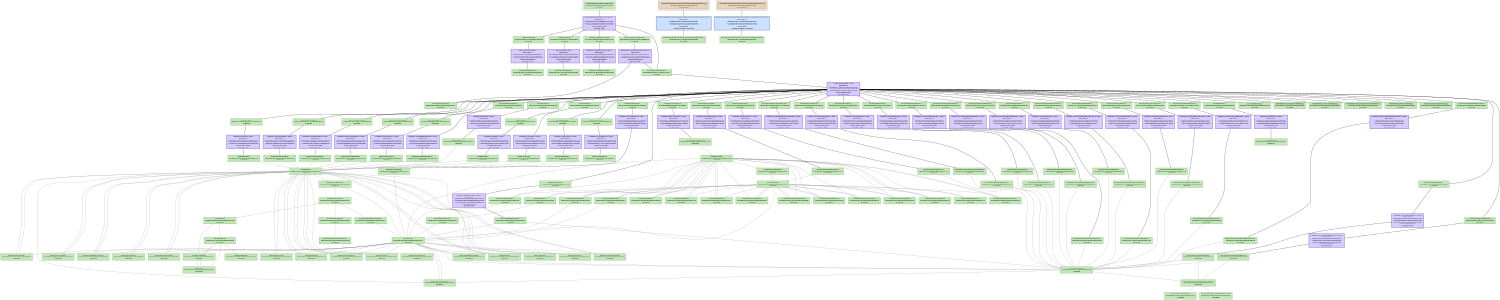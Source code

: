 digraph PsychHID {
   size = "10.000000,8.500000";
   concentrate = false;

   node [ shape = box, style = filled, color = "0.3 0.5 0.6", fillcolor = "0.3 0.2 0.9", fontname = "Monaco", fontsize = "9" ];
   n00001 [ label = "Development/PsychHID.mexmac.app\nf5cf3cdccd534f54af30023ac05c029f\nUpToDate", peripheries = 3 ];
   n00002 [ label = "Contents/Info.plist\n7accb5323d57c26a1459e80c5002bccf\nUpToDate" ];
   n00003 [ label = "PsychHID.build/Info.plist\n00000000435f11020000000000000296\nUpToDate" ];
   n00004 [ label = "Contents/PkgInfo\n9740fce0b1ea65f74a7917eba182fe85\nUpToDate" ];
   n00005 [ label = "PsychHID.build/PkgInfo\n00000000435f11020000000000000008\nUpToDate" ];
   n00006 [ label = "English.lproj/InfoPlist.strings\n79c7a301c880053f33000b4787661cf0\nUpToDate" ];
   n00007 [ label = "English.lproj/InfoPlist.strings\n00000000434c45840000000000000228\nUpToDate" ];
   n00008 [ label = "ppc/PsychError.o\n1e9ca33ca77d5c2545e670459568c3ee\nUpToDate" ];
   n00009 [ label = "Base/PsychError.c\n00000000434c4585000000000000563d\nUpToDate" ];
   n00010 [ label = "ppc/PsychRegisterProject.o\nf19c746f6439b6f004accea2702dd019\nUpToDate" ];
   n00011 [ label = "Base/PsychRegisterProject.c\n00000000434c458500000000000012e6\nUpToDate" ];
   n00012 [ label = "ppc/PsychHelp.o\n0e30a3d7ab67e386a0afec5665142070\nUpToDate" ];
   n00013 [ label = "Base/PsychHelp.c\n00000000434c811d00000000000005b8\nUpToDate" ];
   n00014 [ label = "ppc/MiniBox.o\n2c00cd26c5d45259f7991dbdcfb1514b\nUpToDate" ];
   n00015 [ label = "Base/MiniBox.c\n00000000434c45850000000000000f4f\nUpToDate" ];
   n00016 [ label = "ppc/PsychMemory.o\n9c42f60206d3f111a5197bb43099872e\nUpToDate" ];
   n00017 [ label = "Base/PsychMemory.c\n00000000434ca96200000000000003a4\nUpToDate" ];
   n00018 [ label = "ppc/ProjectTable.o\neaa73eaf9f5c309bd0f4af6516429e28\nUpToDate" ];
   n00019 [ label = "Base/ProjectTable.c\n00000000434c4585000000000000023a\nUpToDate" ];
   n00020 [ label = "ppc/PsychInit.o\n4f7b5a61a1e64ed8b87929283aeaa429\nUpToDate" ];
   n00021 [ label = "Base/PsychInit.c\n00000000434c45850000000000000759\nUpToDate" ];
   n00022 [ label = "ppc/PsychTimeGlue.o\n3951097df4ca2e06b4cfba6374fb6e93\nUpToDate" ];
   n00023 [ label = "Base/PsychTimeGlue.c\n000000004355ef98000000000000157f\nUpToDate" ];
   n00024 [ label = "ppc/PsychStructGlue.o\nbd6d128668bb883a1aa7441886efe5c1\nUpToDate" ];
   n00025 [ label = "Base/PsychStructGlue.c\n00000000434c45850000000000002bb8\nUpToDate" ];
   n00026 [ label = "ppc/PsychVersioning.o\n15cf82ef21ba126bf5c0c77eb6b58f6e\nUpToDate" ];
   n00027 [ label = "Base/PsychVersioning.c\n00000000435f11a800000000000014ee\nUpToDate" ];
   n00028 [ label = "ppc/MODULEVersion.o\nd12f368bdfebd47bfdda27f2129f8f86\nUpToDate" ];
   n00029 [ label = "Screen/MODULEVersion.c\n000000004356088a000000000000124e\nUpToDate" ];
   n00030 [ label = "ppc/PsychScriptingGlue.o\n7a05e28ead9bc5264e7a2cb08d4dac8f\nUpToDate" ];
   n00031 [ label = "Base/PsychScriptingGlue.c\n00000000434c458500000000000105c5\nUpToDate" ];
   n00032 [ label = "ppc/mexversion.o\n1e468c006ed28d3548d350ce6a879a9d\nUpToDate" ];
   n00033 [ label = "src/mexversion.c\n000000004332d94600000000000002d2\nUpToDate" ];
   n00034 [ label = "ppc/PsychAuthors.o\ne7f77d53d480ff9d2ebf5190427d6529\nUpToDate" ];
   n00035 [ label = "Base/PsychAuthors.c\n00000000434c81430000000000000d3b\nUpToDate" ];
   n00036 [ label = "ppc/PsychHIDErrors.o\nda96463f17ca36dbb3843fc96a8cccd6\nUpToDate" ];
   n00037 [ label = "PsychHID/PsychHIDErrors.c\n00000000434c80a00000000000001176\nUpToDate" ];
   n00038 [ label = "ppc/PsychHIDGetCalibratedState.o\ncebc62de0102d3b06de018c1872e72d8\nUpToDate" ];
   n00039 [ label = "PsychHID/PsychHIDGetCalibratedState.c\n00000000434c45850000000000000898\nUpToDate" ];
   n00040 [ label = "ppc/RegisterProject.o\n7b19ebf220ef6e1d2d5ddda2ed4d1816\nUpToDate" ];
   n00041 [ label = "PsychHID/RegisterProject.c\n00000000434efbc50000000000000868\nUpToDate" ];
   n00042 [ label = "ppc/PsychHIDSynopsis.o\n3bf6f033d054ebfac9188d9839036b9b\nUpToDate" ];
   n00043 [ label = "PsychHID/PsychHIDSynopsis.c\n00000000434c4585000000000000075f\nUpToDate" ];
   n00044 [ label = "ppc/PsychHIDSetReport.o\n4af206cf7b7bc6a0d992c462f74670dc\nUpToDate" ];
   n00045 [ label = "PsychHID/PsychHIDSetReport.c\n00000000434ca71200000000000013a3\nUpToDate" ];
   n00046 [ label = "ppc/PsychHIDKbWait.o\n68b758d1b754c34cb1f444a486b9421b\nUpToDate" ];
   n00047 [ label = "PsychHID/PsychHIDKbWait.c\n00000000434c458500000000000010f6\nUpToDate" ];
   n00048 [ label = "ppc/PsychHIDKbCheck.o\n67529fbe2ce85fc7aaf97c473cc80f32\nUpToDate" ];
   n00049 [ label = "PsychHID/PsychHIDKbCheck.c\n00000000434c4585000000000000101f\nUpToDate" ];
   n00050 [ label = "ppc/PsychHIDGetReport.o\nf481fd67b7f1019b3e3f3b2e872ca8d7\nUpToDate" ];
   n00051 [ label = "PsychHID/PsychHIDGetReport.c\n00000000435f168d000000000000260a\nUpToDate" ];
   n00052 [ label = "ppc/PsychHIDGetRawState.o\n66269c2526539086fc5d8d2f174b7c04\nUpToDate" ];
   n00053 [ label = "PsychHID/PsychHIDGetRawState.c\n00000000434c45850000000000000563\nUpToDate" ];
   n00054 [ label = "ppc/PsychHIDGetNumElements.o\nae557fe42ac570d25560c0d0941c0279\nUpToDate" ];
   n00055 [ label = "PsychHID/PsychHIDGetNumElements.c\n00000000434c45850000000000000490\nUpToDate" ];
   n00056 [ label = "ppc/PsychHIDGetNumDevices.o\n5e871b732262f71fa153721f12c91953\nUpToDate" ];
   n00057 [ label = "PsychHID/PsychHIDGetNumDevices.c\n00000000434c458500000000000003ae\nUpToDate" ];
   n00058 [ label = "ppc/PsychHIDHelpers.o\n7c7de603ea78b6f8d06f8496468ccae1\nUpToDate" ];
   n00059 [ label = "PsychHID/PsychHIDHelpers.c\n00000000434c941e000000000000282d\nUpToDate" ];
   n00060 [ label = "ppc/PsychHIDGetNumCollections.o\ncf909a02a5f9492514ff5cd6b72ce211\nUpToDate" ];
   n00061 [ label = "PsychHID/PsychHIDGetNumCollections.c\n00000000434c45850000000000000521\nUpToDate" ];
   n00062 [ label = "ppc/PsychHIDGetElements.o\ne205b91c316b546f89a35dfa42894b77\nUpToDate" ];
   n00063 [ label = "PsychHID/PsychHIDGetElements.c\n00000000434c4585000000000000169d\nUpToDate" ];
   n00064 [ label = "ppc/PsychHIDGetDevices.o\n088c2addae4095210e66f7cc0f1ec5f5\nUpToDate" ];
   n00065 [ label = "PsychHID/PsychHIDGetDevices.c\n00000000434c4585000000000000115f\nUpToDate" ];
   n00066 [ label = "ppc/PsychHIDGetCollections.o\n54f71ad2495ccdedaac7fde7eb3a3fcb\nUpToDate" ];
   n00067 [ label = "PsychHID/PsychHIDGetCollections.c\n00000000434c4585000000000000180b\nUpToDate" ];
   n00068 [ label = "ppc/PsychHIDGiveMeReports.o\nc0d6e027f0304c85112191db5b313591\nUpToDate" ];
   n00069 [ label = "PsychHID/PsychHIDGiveMeReports.c\n00000000434c92b00000000000000bbd\nUpToDate" ];
   n00070 [ label = "ppc/PsychHIDReceiveReports.o\n8b0d18750043abdcf23c9203f566f6b3\nUpToDate" ];
   n00071 [ label = "PsychHID/PsychHIDReceiveReports.c\n00000000435f1a840000000000006459\nUpToDate" ];
   n00072 [ label = "ppc/PsychHIDReceiveReportsStop.o\n4ab1be81b27c8a5ae37c2ae0da9ad082\nUpToDate" ];
   n00073 [ label = "PsychHID/PsychHIDReceiveReportsStop.c\n00000000434ca68a00000000000009cd\nUpToDate" ];
   n00074 [ label = "MacOS/PsychHID.mexmac\ne2f908fd56fe039796113df33c7ca062\nUpToDate" ];
   n00075 [ label = "2.95.2/libstdc++.a[C]\n00000000434abb590000000000075c68\nUpToDate" ];
   n00076 [ label = "Frameworks/CoreAudio.framework[C]\n00000000434ac55b00000000000000cc\nUpToDate" ];
   n00077 [ label = "Frameworks/Carbon.framework[C]\n00000000434ac53300000000000000ee\nUpToDate" ];
   n00078 [ label = "Frameworks/ApplicationServices.framework[C]\n00000000434ac53300000000000000ee\nUpToDate" ];
   n00079 [ label = "Frameworks/IOKit.framework[C]\n00000000434ac53c00000000000000cc\nUpToDate" ];
   n00080 [ label = "PsychToolbox/libHIDUtilities.a[C]\n000000004355680b0000000000025098\nUpToDate" ];
   n00081 [ label = "mac/mexFunction.map\n000000004332d946000000000000012e\nUpToDate" ];
   n00082 [ label = "<PsychHID.build/Script-2FD616DB07306668008DA6B4.sh>[A]\n593f6e33f47d0aabf73e1e02b94ad22a\nDepsUpdated", color = "0.1 0.5 0.5", fillcolor = "0.1 0.2 0.9", peripheries = 3 ];
   n00083 [ label = "PsychHID.build/Script-2FD616DB07306668008DA6B4.sh\n00000000435f110200000000000000ec\nUpToDate" ];
   n00084 [ label = "<PsychHID.build/Script-2FD616DC07306668008DA6B4.sh>[A]\n7ce4e802c56b7da6fbc02a6e831533e4\nDepsUpdated", color = "0.1 0.5 0.5", fillcolor = "0.1 0.2 0.9", peripheries = 3 ];
   n00085 [ label = "PsychHID.build/Script-2FD616DC07306668008DA6B4.sh\n00000000435f1102000000000000003e\nUpToDate" ];
   n00086 [ label = "<MacOS/PsychHID.mexmac>\nb0b4a4853259db22649e737d898fbc68\nUpToDate", style = "filled,dashed" ];
   n00087 [ label = "Base/Psych.h\n00000000435548b60000000000000410\nUpToDate" ];
   n00088 [ label = "Base/Psych.h\n00000000435548b60000000000000410\nUpToDate" ];
   n00089 [ label = "Screen/Screen.h\n000000004355f28e00000000000012e0\nUpToDate" ];
   n00090 [ label = "PsychHID/PsychHID.h\n0000000043503d0a00000000000015ee\nUpToDate" ];
   n00091 [ label = "Screen/Screen.h\n000000004355f28e00000000000012e0\nUpToDate" ];
   n00092 [ label = "HID Utilities Source/HID_Utilities_External.h\n00000000434c481a0000000000005d67\nUpToDate" ];
   n00093 [ label = "Base/PsychConstants.h\n00000000435548d4000000000000080d\nUpToDate" ];
   n00094 [ label = "Base/MiniBox.h\n00000000435548d400000000000004d6\nUpToDate" ];
   n00095 [ label = "Base/ProjectTable.h\n00000000435548d400000000000002f6\nUpToDate" ];
   n00096 [ label = "Base/PsychError.h\n00000000435548d40000000000001fe7\nUpToDate" ];
   n00097 [ label = "Base/PsychScriptingGlue.h\n00000000435548f30000000000001a37\nUpToDate" ];
   n00098 [ label = "Base/PsychStructGlue.h\n000000004355496c0000000000000bcc\nUpToDate" ];
   n00099 [ label = "Base/PsychCellGlue.h\n00000000435bf47100000000000005c5\nUpToDate" ];
   n00100 [ label = "Base/PsychRegisterProject.h\n00000000435548d400000000000003f1\nUpToDate" ];
   n00101 [ label = "Base/PsychAuthors.h\n00000000435548d400000000000005e9\nUpToDate" ];
   n00102 [ label = "Base/PsychVersioning.h\n00000000435548f300000000000004dd\nUpToDate" ];
   n00103 [ label = "Base/PsychHelp.h\n00000000435bf48f0000000000000357\nUpToDate" ];
   n00104 [ label = "Base/PsychInit.h\n00000000435548f300000000000002db\nUpToDate" ];
   n00105 [ label = "Base/PsychMemory.h\n00000000435548d40000000000000473\nUpToDate" ];
   n00106 [ label = "Base/PsychTimeGlue.h\n000000004355ef010000000000000483\nUpToDate" ];
   n00107 [ label = "Base/PsychInstrument.h\n00000000435548d400000000000001a8\nUpToDate" ];
   n00108 [ label = "PsychHID/RegisterProject.h\n00000000434c458500000000000002a0\nUpToDate" ];
   n00109 [ label = "Base/TimeLists.h\n00000000435548f300000000000002a9\nUpToDate" ];
   n00110 [ label = "Screen/PsychRects.h\n00000000434c458500000000000005d5\nUpToDate" ];
   n00111 [ label = "Screen/ScreenTypes.h\n00000000434c458500000000000013b6\nUpToDate" ];
   n00112 [ label = "Screen/PsychVideoGlue.h\n00000000434c458500000000000005d4\nUpToDate" ];
   n00113 [ label = "Screen/PsychScreenGlue.h\n00000000434c45850000000000000d6d\nUpToDate" ];
   n00114 [ label = "Screen/PsychWindowTextGlue.h\n00000000434c458500000000000008ee\nUpToDate" ];
   n00115 [ label = "Screen/WindowBank.h\n000000004355e68c0000000000001b31\nUpToDate" ];
   n00116 [ label = "Screen/PsychWindowGlue.h\n000000004355e21f0000000000000a66\nUpToDate" ];
   n00117 [ label = "Screen/PsychTextureSupport.h\n000000004355a03b0000000000000370\nUpToDate" ];
   n00118 [ label = "Screen/PsychAlphaBlending.h\n00000000434c458500000000000004fb\nUpToDate" ];
   n00119 [ label = "Screen/ScreenArguments.h\n00000000434c45850000000000000ca3\nUpToDate" ];
   n00120 [ label = "Screen/RegisterProject.h\n00000000434c45850000000000000284\nUpToDate" ];
   n00121 [ label = "Screen/WindowHelpers.h\n00000000434c45850000000000000773\nUpToDate" ];
   n00122 [ label = "Fonts/PsychFontGlue.h\n00000000434c45850000000000000e47\nUpToDate" ];
   n00123 [ label = "Fonts/ScreenFontGlue.h\n00000000434c45850000000000000260\nUpToDate" ];
   n00124 [ label = "Fonts/FontInfo.h\n00000000434c45850000000000000ef4\nUpToDate" ];
   n00125 [ label = "Screen/ScreenPreferenceState.h\n000000004355d9f300000000000006ba\nUpToDate" ];
   n00126 [ label = "HID Utilities Source/PID.h\n00000000434c481a000000000000222f\nUpToDate" ];
   n00127 [ label = "HID Utilities Source/IOHIDPowerUsage.h\n00000000434c481a0000000000004569\nUpToDate" ];
   n00128 [ label = "Base/PsychIncludes.h\n00000000435548d4000000000000074c\nUpToDate" ];
   n00129 [ label = "Fonts/PsychFontGlue.h\n00000000434c45850000000000000e47\nUpToDate" ];
   n00130 [ label = "Base/PsychPlatform.h\n00000000435548d40000000000000589\nUpToDate" ];
   n00131 [ label = "include/mex.h\n000000004332d9460000000000003742\nUpToDate" ];
   n00132 [ label = "OS9ToolboxFragments/Events.h\n00000000434c45850000000000000236\nUpToDate" ];
   n00133 [ label = "Base/PsychPlatformConstants.h\n000000004355492f000000000000070e\nUpToDate" ];
   n00134 [ label = "include/matrix.h\n000000004332d9460000000000009ff2\nUpToDate" ];
   n00135 [ label = "include/mwdebug.h\n000000004332d9460000000000002b3c\nUpToDate" ];
   n00136 [ label = "include/tmwtypes.h\n000000004332d946000000000000458d\nUpToDate" ];
   n00137 [ label = "include/mat.h\n000000004332d94600000000000023ab\nUpToDate" ];

   node [ shape = box, style = "filled,bold", color = "0.7 0.5 0.7", fillcolor = "0.7 0.2 1.0", fontname = "Monaco", fontsize = "9" ];
   c00001 [ label = "PBXCp Info.plist <wt:0>\nwaitCount: 0\n00000000435f11020000000000000296\n^ 7accb5327e08d3681459e80c5002be59\n= 7accb5323d57c26a1459e80c5002bccf\nDoesNotNeedToRun\n(no 'why' info)" ];
   c00002 [ label = "PBXCp PkgInfo <wt:0>\nwaitCount: 0\n00000000000000000000000000000000\n^ 9740fce0b1ea65f74a7917eba182fe85\n= 9740fce0b1ea65f74a7917eba182fe85\nDoesNotNeedToRun\n(no 'why' info)" ];
   c00003 [ label = "CpResource InfoPlist.strings <wt:4>\nwaitCount: 0\n00000000000000000000000000000000\n^ 79c7a301c880053f33000b4787661cf0\n= 79c7a301c880053f33000b4787661cf0\nDoesNotNeedToRun\n(no 'why' info)" ];
   c00004 [ label = "CompileC PsychError.o <wt:6>\nwaitCount: 0\n000000004355492f0000000000004529\n^ 1e9ca33ce428150a45e67045956886c7\n= 1e9ca33ca77d5c2545e670459568c3ee\nDoesNotNeedToRun\n(no 'why' info)" ];
   c00005 [ label = "CompileC PsychRegisterProject.o <wt:6>\nwaitCount: 0\n000000004355492f00000000000001f2\n^ f19c746f276cffdf04accea2702dd1eb\n= f19c746f6439b6f004accea2702dd019\nDoesNotNeedToRun\n(no 'why' info)" ];
   c00006 [ label = "CompileC PsychHelp.o <wt:6>\nwaitCount: 0\n0000000043558db700000000000016ac\n^ 0e30a3d7e8326e31a0afec56651436dc\n= 0e30a3d7ab67e386a0afec5665142070\nDoesNotNeedToRun\n(no 'why' info)" ];
   c00007 [ label = "CompileC MiniBox.o <wt:6>\nwaitCount: 0\n000000004355492f0000000000001c5b\n^ 2c00cd2686811b76f7991dbdcfb14d10\n= 2c00cd26c5d45259f7991dbdcfb1514b\nDoesNotNeedToRun\n(no 'why' info)" ];
   c00008 [ label = "CompileC PsychMemory.o <wt:6>\nwaitCount: 0\n000000004355a5c800000000000010b0\n^ 9c42f602458654d9a5197bb43099979e\n= 9c42f60206d3f111a5197bb43099872e\nDoesNotNeedToRun\n(no 'why' info)" ];
   c00009 [ label = "CompileC ProjectTable.o <wt:6>\nwaitCount: 0\n000000004355492f000000000000112e\n^ eaa73eafdc0979b4d0f4af6516428f06\n= eaa73eaf9f5c309bd0f4af6516429e28\nDoesNotNeedToRun\n(no 'why' info)" ];
   c00010 [ label = "CompileC PsychInit.o <wt:6>\nwaitCount: 0\n000000004355492f000000000000144d\n^ 4f7b5a61e2b307f7b87929283aeab064\n= 4f7b5a61a1e64ed8b87929283aeaa429\nDoesNotNeedToRun\n(no 'why' info)" ];
   c00011 [ label = "CompileC PsychTimeGlue.o <wt:6>\nwaitCount: 0\n000000000005de290000000000003dcf\n^ 3951097df4cff02fb4cfba6374fb535c\n= 3951097df4ca2e06b4cfba6374fb6e93\nDoesNotNeedToRun\n(no 'why' info)" ];
   c00012 [ label = "CompileC PsychStructGlue.o <wt:6>\nwaitCount: 0\n000000004355492f00000000000038ac\n^ bd6d12862beec1151aa7441886efdd6d\n= bd6d128668bb883a1aa7441886efe5c1\nDoesNotNeedToRun\n(no 'why' info)" ];
   c00013 [ label = "CompileC PsychVersioning.o <wt:6>\nwaitCount: 0\n0000000043461d0200000000000007fa\n^ 15cf82ef62fc0f69f5c0c77eb6b58894\n= 15cf82ef21ba126bf5c0c77eb6b58f6e\nDoesNotNeedToRun\n(no 'why' info)" ];
   c00014 [ label = "CompileC MODULEVersion.o <wt:6>\nwaitCount: 0\n000000004356088a000000000000124e\n^ d12f368b9cbddcf1fdda27f2129f9dc8\n= d12f368bdfebd47bfdda27f2129f8f86\nDoesNotNeedToRun\n(no 'why' info)" ];
   c00015 [ label = "CompileC PsychScriptingGlue.o <wt:6>\nwaitCount: 0\n000000004355492f00000000000116d1\n^ 7a05e28eeece8c094e7a2cb08d4cba5e\n= 7a05e28ead9bc5264e7a2cb08d4dac8f\nDoesNotNeedToRun\n(no 'why' info)" ];
   c00016 [ label = "CompileC mexversion.o <wt:6>\nwaitCount: 0\n000000004332d94600000000000002d2\n^ 1e468c002de0547348d350ce6a87984f\n= 1e468c006ed28d3548d350ce6a879a9d\nDoesNotNeedToRun\n(no 'why' info)" ];
   c00017 [ label = "CompileC PsychAuthors.o <wt:6>\nwaitCount: 0\n0000000043558de90000000000001e2f\n^ e7f77d5397d572742ebf5190427d7b06\n= e7f77d53d480ff9d2ebf5190427d6529\nDoesNotNeedToRun\n(no 'why' info)" ];
   c00018 [ label = "CompileC PsychHIDErrors.o <wt:6>\nwaitCount: 0\n0000000000051ab10000000000003a3a\n^ da96463f17cf2c6ab3843fc96a8cf6ec\n= da96463f17ca36dbb3843fc96a8cccd6\nDoesNotNeedToRun\n(no 'why' info)" ];
   c00019 [ label = "CompileC PsychHIDGetCalibratedState.o <wt:6>\nwaitCount: 0\n000000000005df9400000000000023d4\n^ cebc62de01070c246de018c1872e510c\n= cebc62de0102d3b06de018c1872e72d8\nDoesNotNeedToRun\n(no 'why' info)" ];
   c00020 [ label = "CompileC RegisterProject.o <wt:6>\nwaitCount: 0\n00000000435750650000000000000b94\n^ 7b19ebf263b83e782d5ddda2ed4d1382\n= 7b19ebf220ef6e1d2d5ddda2ed4d1816\nDoesNotNeedToRun\n(no 'why' info)" ];
   c00021 [ label = "CompileC PsychHIDSynopsis.o <wt:6>\nwaitCount: 0\n0000000043504cea0000000000002c7d\n^ 3bf6f0339304a710c9188d98390347e6\n= 3bf6f033d054ebfac9188d9839036b9b\nDoesNotNeedToRun\n(no 'why' info)" ];
   c00022 [ label = "CompileC PsychHIDSetReport.o <wt:6>\nwaitCount: 0\n0000000000053d0300000000000038ef\n^ 4af206cf7b7efba3d992c462f7464833\n= 4af206cf7b7bc6a0d992c462f74670dc\nDoesNotNeedToRun\n(no 'why' info)" ];
   c00023 [ label = "CompileC PsychHIDKbWait.o <wt:6>\nwaitCount: 0\n000000000005df940000000000003bba\n^ 68b758d1b7511cd8b1f444a486b979a1\n= 68b758d1b754c34cb1f444a486b9421b\nDoesNotNeedToRun\n(no 'why' info)" ];
   c00024 [ label = "CompileC PsychHIDKbCheck.o <wt:6>\nwaitCount: 0\n000000000005df940000000000003b53\n^ 67529fbe2ced8053aaf97c473cc83461\n= 67529fbe2ce85fc7aaf97c473cc80f32\nDoesNotNeedToRun\n(no 'why' info)" ];
   c00025 [ label = "CompileC PsychHIDGetReport.o <wt:6>\nwaitCount: 0\n00000000435ac4860000000000003767\n^ f481fd67f4abc51d3e3f3b2e872c9fb0\n= f481fd67b7f1019b3e3f3b2e872ca8d7\nDoesNotNeedToRun\n(no 'why' info)" ];
   c00026 [ label = "CompileC PsychHIDGetRawState.o <wt:6>\nwaitCount: 0\n000000000005df940000000000002e2f\n^ 66269c2526564f12fc5d8d2f174b522b\n= 66269c2526539086fc5d8d2f174b7c04\nDoesNotNeedToRun\n(no 'why' info)" ];
   c00027 [ label = "CompileC PsychHIDGetNumElements.o <wt:6>\nwaitCount: 0\n000000000005df940000000000002fdc\n^ ae557fe42ac0af465560c0d0941c2da5\n= ae557fe42ac570d25560c0d0941c0279\nDoesNotNeedToRun\n(no 'why' info)" ];
   c00028 [ label = "CompileC PsychHIDGetNumDevices.o <wt:6>\nwaitCount: 0\n000000000005df9400000000000028e2\n^ 5e871b732267288ba153721f12c931b1\n= 5e871b732262f71fa153721f12c91953\nDoesNotNeedToRun\n(no 'why' info)" ];
   c00029 [ label = "CompileC PsychHIDHelpers.o <wt:6>\nwaitCount: 0\n0000000000050e0f0000000000000361\n^ 7c7de603ea7db8f7d06f8496468cc980\n= 7c7de603ea78b6f8d06f8496468ccae1\nDoesNotNeedToRun\n(no 'why' info)" ];
   c00030 [ label = "CompileC PsychHIDGetNumCollections.o <wt:6>\nwaitCount: 0\n000000000005df940000000000002e6d\n^ cf909a02a5fc96b114ff5cd6b72ccc7c\n= cf909a02a5f9492514ff5cd6b72ce211\nDoesNotNeedToRun\n(no 'why' info)" ];
   c00031 [ label = "CompileC PsychHIDGetElements.o <wt:6>\nwaitCount: 0\n000000000005df940000000000003dd1\n^ e205b91c316e8bfb89a35dfa428976a6\n= e205b91c316b546f89a35dfa42894b77\nDoesNotNeedToRun\n(no 'why' info)" ];
   c00032 [ label = "CompileC PsychHIDGetDevices.o <wt:6>\nwaitCount: 0\n000000000005df940000000000003a13\n^ 088c2addae454ab50e66f7cc0f1effe6\n= 088c2addae4095210e66f7cc0f1ec5f5\nDoesNotNeedToRun\n(no 'why' info)" ];
   c00033 [ label = "CompileC PsychHIDGetCollections.o <wt:6>\nwaitCount: 0\n000000000005df940000000000003347\n^ 54f71ad249591279aac7fde7eb3a0c8c\n= 54f71ad2495ccdedaac7fde7eb3a3fcb\nDoesNotNeedToRun\n(no 'why' info)" ];
   c00034 [ label = "CompileC PsychHIDGiveMeReports.o <wt:6>\nwaitCount: 0\n00000000000508a100000000000020f1\n^ c0d6e027f0354424112191db5b311560\n= c0d6e027f0304c85112191db5b313591\nDoesNotNeedToRun\n(no 'why' info)" ];
   c00035 [ label = "CompileC PsychHIDReceiveReports.o <wt:6>\nwaitCount: 0\n00000000435ac88f0000000000007534\n^ 8b0d187543196353f23c9203f5668387\n= 8b0d18750043abdcf23c9203f566f6b3\nDoesNotNeedToRun\n(no 'why' info)" ];
   c00036 [ label = "CompileC PsychHIDReceiveReportsStop.o <wt:6>\nwaitCount: 0\n0000000000053c9b0000000000002281\n^ 4ab1be81b279b6c1e37c2ae0da9af203\n= 4ab1be81b27c8a5ae37c2ae0da9ad082\nDoesNotNeedToRun\n(no 'why' info)" ];
   c00037 [ label = "Ld PsychHID.mexmac <wt:6>\nwaitCount: 0\n4898dfb8e712bb837290a838e1f4bf2a\n^ aa61d745b1ecb814e48195cbdd881f48\n= e2f908fd56fe039796113df33c7ca062\nDoesNotNeedToRun\n(no 'why' info)" ];
   c00038 [ label = "PhaseScriptExecution Script-2FD616DB07306668008DA6B4.sh <wt:10>\nwaitCount: 0\n00000000435f110200000000000000ec\n^ 593f6e33b7221ba9f73e1e02b94ad2c6\n= 593f6e33f47d0aabf73e1e02b94ad22a\nNeedsToRun\n1 output is always out-of-date", color = "0.6 0.5 0.7", fillcolor = "0.6 0.2 1.0" ];
   c00039 [ label = "PhaseScriptExecution Script-2FD616DC07306668008DA6B4.sh <wt:12>\nwaitCount: 0\n00000000435f1102000000000000003e\n^ 7ce4e80286346ca4fbc02a6e831533da\n= 7ce4e802c56b7da6fbc02a6e831533e4\nNeedsToRun\n1 output is always out-of-date", color = "0.6 0.5 0.7", fillcolor = "0.6 0.2 1.0" ];
   c00040 [ label = "EditSymbols PsychHID.mexmac <wt:13>\nwaitCount: 0\ne2f908fd15ccdad196113df33c7ca14c\n^ 524dac78279501f3f28f4e8eb5f31d24\n= b0b4a4853259db22649e737d898fbc68\nDoesNotNeedToRun\n(no 'why' info)" ];
   c00041 [ label = "Touch PsychHID.mexmac.app <wt:14>\nwaitCount: 0\nc60646ab209a7a179fafba2ec31542b0\n^ 33c97a77edc93543309fb8140349402f\n= f5cf3cdccd534f54af30023ac05c029f\nDoesNotNeedToRun\n(no 'why' info)" ];

   edge [ style = solid, color = black, arrowhead = none, arrowtail = normal ];
   n00001 -> { c00041 };
   n00002 -> { c00001 };
   n00004 -> { c00002 };
   n00006 -> { c00003 };
   n00008 -> { c00004 };
   n00010 -> { c00005 };
   n00012 -> { c00006 };
   n00014 -> { c00007 };
   n00016 -> { c00008 };
   n00018 -> { c00009 };
   n00020 -> { c00010 };
   n00022 -> { c00011 };
   n00024 -> { c00012 };
   n00026 -> { c00013 };
   n00028 -> { c00014 };
   n00030 -> { c00015 };
   n00032 -> { c00016 };
   n00034 -> { c00017 };
   n00036 -> { c00018 };
   n00038 -> { c00019 };
   n00040 -> { c00020 };
   n00042 -> { c00021 };
   n00044 -> { c00022 };
   n00046 -> { c00023 };
   n00048 -> { c00024 };
   n00050 -> { c00025 };
   n00052 -> { c00026 };
   n00054 -> { c00027 };
   n00056 -> { c00028 };
   n00058 -> { c00029 };
   n00060 -> { c00030 };
   n00062 -> { c00031 };
   n00064 -> { c00032 };
   n00066 -> { c00033 };
   n00068 -> { c00034 };
   n00070 -> { c00035 };
   n00072 -> { c00036 };
   n00074 -> { c00037 };
   n00082 -> { c00038 };
   n00084 -> { c00039 };
   n00086 -> { c00040 };
   c00001 -> { n00003 };
   c00002 -> { n00005 n00005 };
   c00003 -> { n00007 n00007 };
   c00004 -> { n00009 };
   c00005 -> { n00011 };
   c00006 -> { n00013 };
   c00007 -> { n00015 };
   c00008 -> { n00017 };
   c00009 -> { n00019 };
   c00010 -> { n00021 };
   c00011 -> { n00023 };
   c00012 -> { n00025 };
   c00013 -> { n00027 };
   c00014 -> { n00029 };
   c00015 -> { n00031 };
   c00016 -> { n00033 };
   c00017 -> { n00035 };
   c00018 -> { n00037 };
   c00019 -> { n00039 };
   c00020 -> { n00041 };
   c00021 -> { n00043 };
   c00022 -> { n00045 };
   c00023 -> { n00047 };
   c00024 -> { n00049 };
   c00025 -> { n00051 };
   c00026 -> { n00053 };
   c00027 -> { n00055 };
   c00028 -> { n00057 };
   c00029 -> { n00059 };
   c00030 -> { n00061 };
   c00031 -> { n00063 };
   c00032 -> { n00065 };
   c00033 -> { n00067 };
   c00034 -> { n00069 };
   c00035 -> { n00071 };
   c00036 -> { n00073 };
   c00037 -> { n00008 n00010 n00012 n00014 n00016 n00018 n00020 n00022 n00024 n00026 n00028 n00030 n00032 n00034 n00036 n00038 n00040 n00042 n00044 n00046 n00048 n00050 n00052 n00054 n00056 n00058 n00060 n00062 n00064 n00066 n00068 n00070 n00072 n00075 n00076 n00077 n00078 n00079 n00080 n00081 };
   c00038 -> { n00083 };
   c00039 -> { n00085 };
   c00040 -> { n00074 n00081 };
   c00041 -> { n00002 n00004 n00006 n00074 n00086 };

   edge [ style = solid, color = gray60, arrowhead = none, arrowtail = normal ];
   n00009 -> { n00087 };
   n00011 -> { n00087 };
   n00013 -> { n00087 };
   n00015 -> { n00087 };
   n00017 -> { n00087 };
   n00019 -> { n00087 };
   n00021 -> { n00087 };
   n00023 -> { n00088 };
   n00025 -> { n00087 };
   n00027 -> { n00087 };
   n00029 -> { n00089 };
   n00031 -> { n00087 };
   n00035 -> { n00087 };
   n00037 -> { n00090 };
   n00039 -> { n00090 };
   n00041 -> { n00088 n00090 };
   n00043 -> { n00091 };
   n00045 -> { n00090 };
   n00047 -> { n00090 };
   n00049 -> { n00090 };
   n00051 -> { n00092 n00090 };
   n00053 -> { n00090 };
   n00055 -> { n00090 };
   n00057 -> { n00090 };
   n00059 -> { n00090 };
   n00061 -> { n00090 };
   n00063 -> { n00090 };
   n00065 -> { n00090 };
   n00067 -> { n00090 };
   n00069 -> { n00090 };
   n00071 -> { n00092 n00090 };
   n00073 -> { n00090 };
   n00087 -> { n00093 n00094 n00095 n00096 n00097 n00098 n00099 n00100 n00101 n00102 n00103 n00104 n00105 n00106 n00107 n00108 n00109 };
   n00088 -> { n00093 n00094 n00095 n00096 n00097 n00098 n00099 n00100 n00101 n00102 n00103 n00104 n00105 n00106 n00107 n00108 n00109 };
   n00089 -> { n00088 n00110 n00111 n00112 n00113 n00114 n00115 n00116 n00117 n00118 n00119 n00120 n00121 n00122 n00123 n00124 n00125 };
   n00090 -> { n00088 n00106 n00092 };
   n00091 -> { n00088 n00110 n00111 n00112 n00113 n00114 n00115 n00116 n00117 n00118 n00119 n00120 n00121 n00122 n00123 n00124 n00125 };
   n00092 -> { n00126 n00127 };
   n00093 -> { n00128 };
   n00094 -> { n00087 };
   n00095 -> { n00087 };
   n00096 -> { n00087 };
   n00097 -> { n00087 };
   n00098 -> { n00087 };
   n00099 -> { n00087 };
   n00100 -> { n00087 };
   n00101 -> { n00087 };
   n00102 -> { n00087 };
   n00103 -> { n00087 };
   n00104 -> { n00087 };
   n00106 -> { n00088 };
   n00107 -> { n00087 };
   n00108 -> { n00088 n00090 };
   n00110 -> { n00089 };
   n00111 -> { n00089 };
   n00112 -> { n00091 };
   n00113 -> { n00091 };
   n00114 -> { n00091 };
   n00115 -> { n00089 };
   n00116 -> { n00091 };
   n00117 -> { n00091 };
   n00118 -> { n00091 };
   n00119 -> { n00089 };
   n00120 -> { n00088 n00089 };
   n00122 -> { n00088 };
   n00123 -> { n00088 };
   n00124 -> { n00129 };
   n00125 -> { n00089 };
   n00128 -> { n00130 n00131 n00131 n00132 n00131 };
   n00129 -> { n00088 };
   n00130 -> { n00133 };
   n00131 -> { n00134 n00134 n00135 };
   n00132 -> { n00088 };
   n00134 -> { n00136 n00135 };
   n00135 -> { n00134 n00137 };
   n00137 -> { n00134 n00135 };
}
